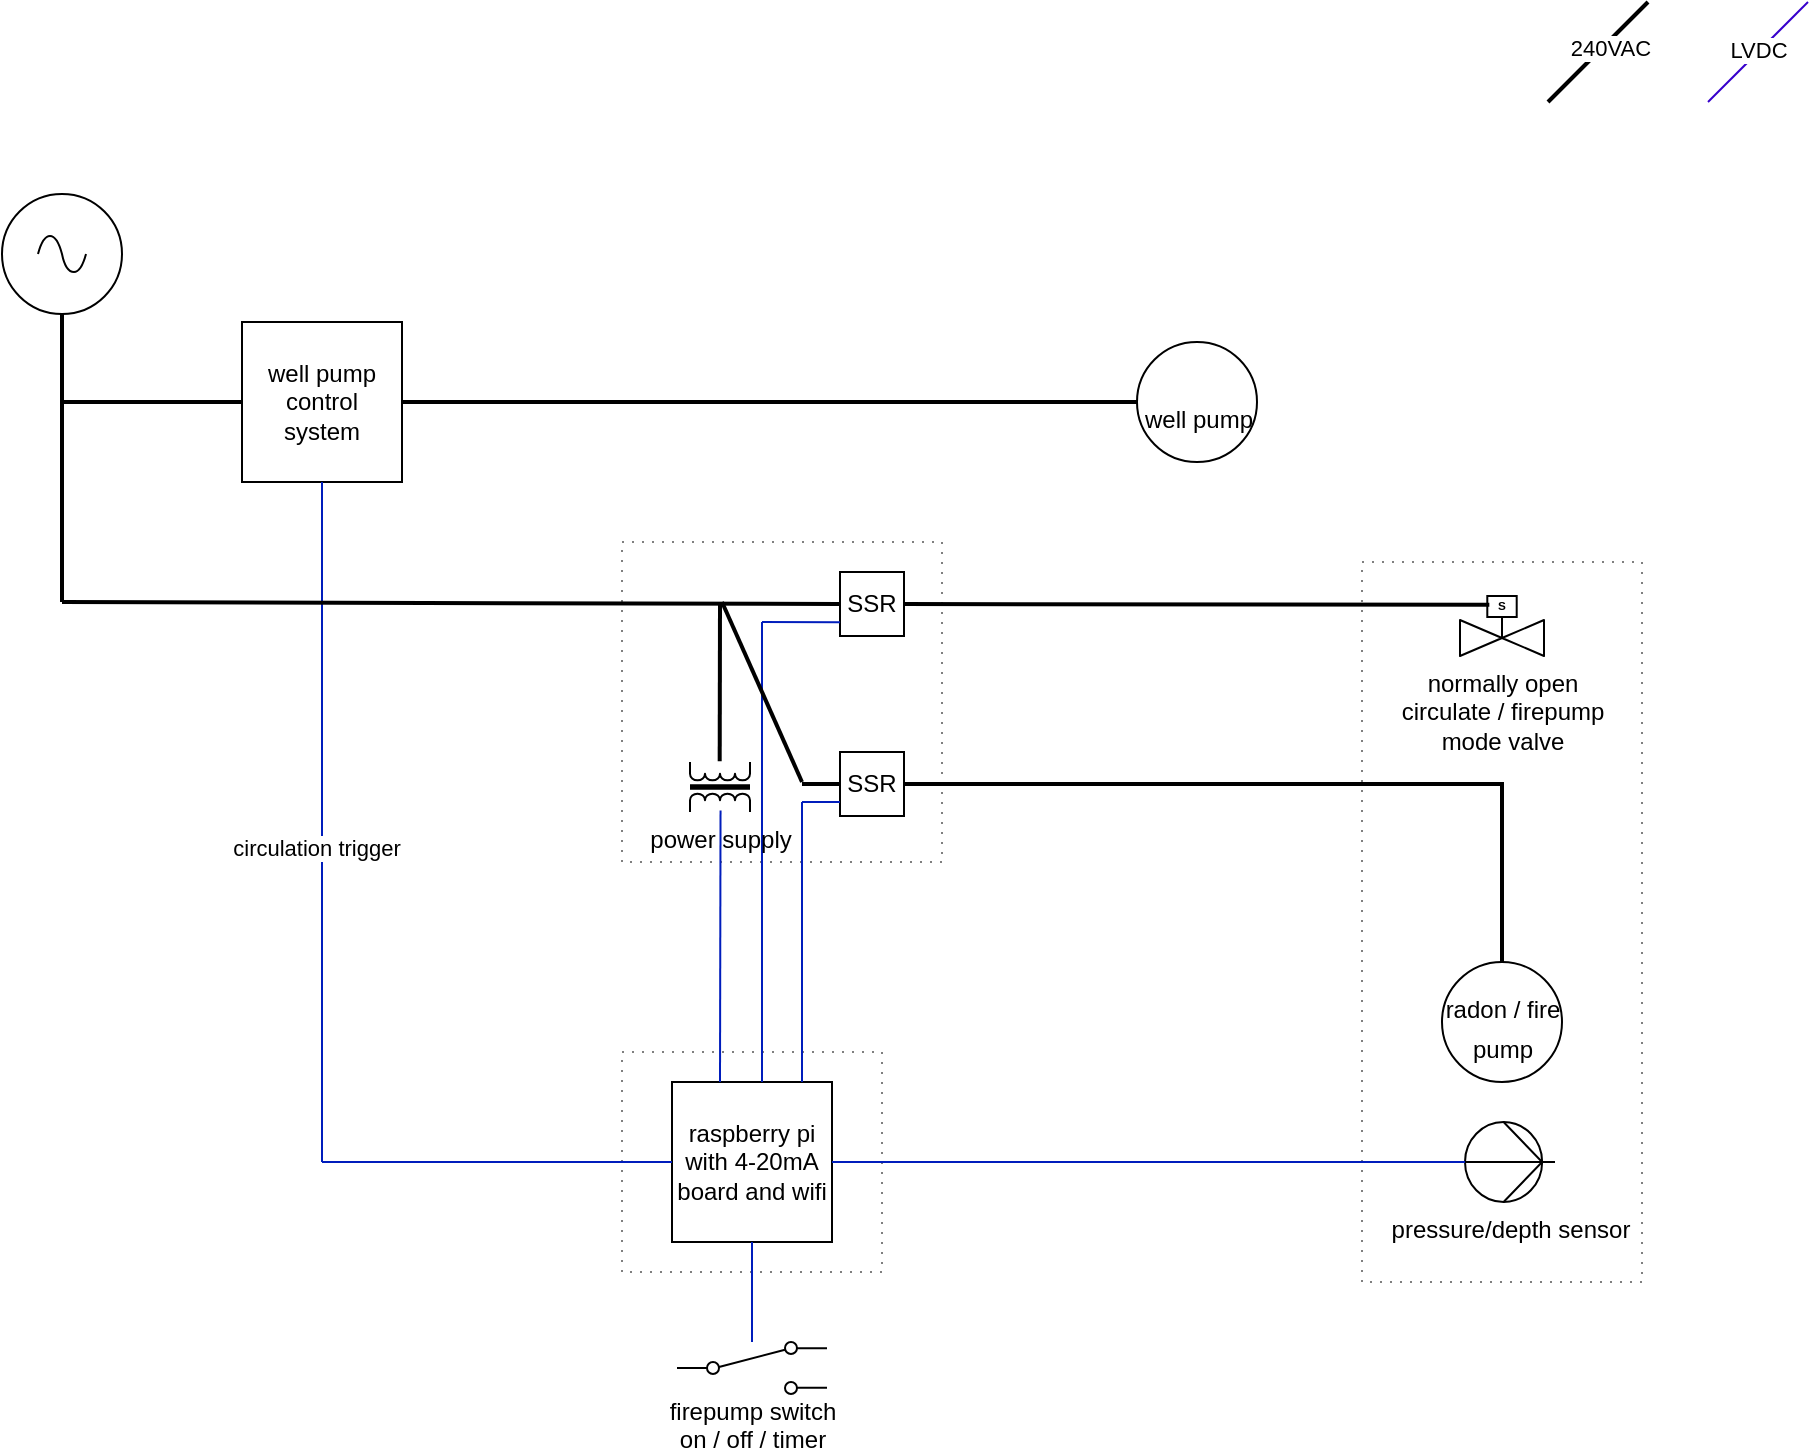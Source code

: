 <mxfile version="26.2.15">
  <diagram name="Page-1" id="7e0a89b8-554c-2b80-1dc8-d5c74ca68de4">
    <mxGraphModel dx="1738" dy="1098" grid="1" gridSize="10" guides="1" tooltips="1" connect="1" arrows="1" fold="1" page="1" pageScale="1" pageWidth="1100" pageHeight="850" background="none" math="0" shadow="0">
      <root>
        <mxCell id="0" />
        <mxCell id="1" parent="0" />
        <mxCell id="SyoJ1YEEXBXGnazBfG_6-50" value="" style="rounded=0;whiteSpace=wrap;html=1;dashed=1;dashPattern=1 4;strokeWidth=1;opacity=50;" parent="1" vertex="1">
          <mxGeometry x="820" y="360" width="140" height="360" as="geometry" />
        </mxCell>
        <mxCell id="SyoJ1YEEXBXGnazBfG_6-48" value="" style="rounded=0;whiteSpace=wrap;html=1;dashed=1;dashPattern=1 4;strokeWidth=1;opacity=50;" parent="1" vertex="1">
          <mxGeometry x="450" y="605" width="130" height="110" as="geometry" />
        </mxCell>
        <mxCell id="SyoJ1YEEXBXGnazBfG_6-46" value="" style="rounded=0;whiteSpace=wrap;html=1;dashed=1;dashPattern=1 4;strokeWidth=1;opacity=50;" parent="1" vertex="1">
          <mxGeometry x="450" y="350" width="160" height="160" as="geometry" />
        </mxCell>
        <mxCell id="aT6PwvXD0hIdykntmq23-1" value="" style="pointerEvents=1;verticalLabelPosition=bottom;shadow=0;dashed=0;align=center;html=1;verticalAlign=top;shape=mxgraph.electrical.signal_sources.source;aspect=fixed;points=[[0.5,0,0],[1,0.5,0],[0.5,1,0],[0,0.5,0]];elSignalType=ac;" parent="1" vertex="1">
          <mxGeometry x="140" y="176" width="60" height="60" as="geometry" />
        </mxCell>
        <mxCell id="aT6PwvXD0hIdykntmq23-2" value="&lt;div style=&quot;line-height: 50%;&quot;&gt;&lt;font style=&quot;line-height: 50%; font-size: 12px;&quot;&gt;radon / fire&lt;/font&gt;&lt;div&gt;&lt;span style=&quot;background-color: transparent; color: light-dark(rgb(0, 0, 0), rgb(255, 255, 255)); line-height: 50%;&quot;&gt;&lt;font style=&quot;font-size: 12px;&quot;&gt;pump&lt;/font&gt;&lt;/span&gt;&lt;/div&gt;&lt;/div&gt;" style="verticalLabelPosition=middle;shadow=0;dashed=0;align=center;html=1;verticalAlign=middle;strokeWidth=1;shape=ellipse;aspect=fixed;fontSize=35;" parent="1" vertex="1">
          <mxGeometry x="860" y="560" width="60" height="60" as="geometry" />
        </mxCell>
        <mxCell id="aT6PwvXD0hIdykntmq23-4" value="&lt;font&gt;pressure/depth sensor&lt;/font&gt;" style="pointerEvents=1;verticalLabelPosition=bottom;shadow=0;dashed=0;align=center;html=1;verticalAlign=top;shape=mxgraph.electrical.miscellaneous.transducer" parent="1" vertex="1">
          <mxGeometry x="871.5" y="640" width="45" height="40" as="geometry" />
        </mxCell>
        <mxCell id="aT6PwvXD0hIdykntmq23-11" value="&lt;font style=&quot;font-size: 12px;&quot;&gt;well pump&lt;/font&gt;" style="verticalLabelPosition=middle;shadow=0;dashed=0;align=center;html=1;verticalAlign=middle;strokeWidth=1;shape=ellipse;aspect=fixed;fontSize=35;" parent="1" vertex="1">
          <mxGeometry x="707.5" y="250" width="60" height="60" as="geometry" />
        </mxCell>
        <mxCell id="aT6PwvXD0hIdykntmq23-22" value="raspberry pi with 4-20mA board and wifi" style="whiteSpace=wrap;html=1;aspect=fixed;" parent="1" vertex="1">
          <mxGeometry x="475" y="620" width="80" height="80" as="geometry" />
        </mxCell>
        <mxCell id="aT6PwvXD0hIdykntmq23-27" value="well pump control&lt;div&gt;system&lt;/div&gt;" style="whiteSpace=wrap;html=1;aspect=fixed;" parent="1" vertex="1">
          <mxGeometry x="260" y="240" width="80" height="80" as="geometry" />
        </mxCell>
        <mxCell id="SyoJ1YEEXBXGnazBfG_6-1" value="" style="endArrow=none;html=1;rounded=0;entryX=0;entryY=0.5;entryDx=0;entryDy=0;entryPerimeter=0;exitX=1;exitY=0.5;exitDx=0;exitDy=0;fillColor=#0050ef;strokeColor=#001DBC;" parent="1" source="aT6PwvXD0hIdykntmq23-22" target="aT6PwvXD0hIdykntmq23-4" edge="1">
          <mxGeometry width="50" height="50" relative="1" as="geometry">
            <mxPoint x="530" y="590" as="sourcePoint" />
            <mxPoint x="580" y="540" as="targetPoint" />
          </mxGeometry>
        </mxCell>
        <mxCell id="SyoJ1YEEXBXGnazBfG_6-4" value="" style="endArrow=none;html=1;rounded=0;entryX=0;entryY=0.5;entryDx=0;entryDy=0;strokeWidth=2;" parent="1" target="aT6PwvXD0hIdykntmq23-27" edge="1">
          <mxGeometry width="50" height="50" relative="1" as="geometry">
            <mxPoint x="170" y="280" as="sourcePoint" />
            <mxPoint x="580" y="540" as="targetPoint" />
          </mxGeometry>
        </mxCell>
        <mxCell id="SyoJ1YEEXBXGnazBfG_6-6" value="" style="endArrow=none;html=1;rounded=0;entryX=0;entryY=0.5;entryDx=0;entryDy=0;exitX=1;exitY=0.5;exitDx=0;exitDy=0;strokeWidth=2;" parent="1" source="aT6PwvXD0hIdykntmq23-27" target="aT6PwvXD0hIdykntmq23-11" edge="1">
          <mxGeometry width="50" height="50" relative="1" as="geometry">
            <mxPoint x="410" y="360" as="sourcePoint" />
            <mxPoint x="463" y="269.45" as="targetPoint" />
          </mxGeometry>
        </mxCell>
        <mxCell id="SyoJ1YEEXBXGnazBfG_6-7" value="" style="endArrow=none;html=1;rounded=0;entryX=0.5;entryY=1;entryDx=0;entryDy=0;entryPerimeter=0;strokeWidth=2;" parent="1" target="aT6PwvXD0hIdykntmq23-1" edge="1">
          <mxGeometry width="50" height="50" relative="1" as="geometry">
            <mxPoint x="170" y="280" as="sourcePoint" />
            <mxPoint x="580" y="540" as="targetPoint" />
          </mxGeometry>
        </mxCell>
        <mxCell id="SyoJ1YEEXBXGnazBfG_6-8" value="" style="endArrow=none;html=1;rounded=0;strokeWidth=2;" parent="1" edge="1">
          <mxGeometry width="50" height="50" relative="1" as="geometry">
            <mxPoint x="170" y="380" as="sourcePoint" />
            <mxPoint x="170" y="280" as="targetPoint" />
          </mxGeometry>
        </mxCell>
        <mxCell id="SyoJ1YEEXBXGnazBfG_6-9" value="" style="endArrow=none;html=1;rounded=0;fillColor=#0050ef;strokeColor=#001DBC;exitX=0.5;exitY=1;exitDx=0;exitDy=0;" parent="1" source="aT6PwvXD0hIdykntmq23-22" edge="1">
          <mxGeometry width="50" height="50" relative="1" as="geometry">
            <mxPoint x="620" y="640" as="sourcePoint" />
            <mxPoint x="515" y="750" as="targetPoint" />
          </mxGeometry>
        </mxCell>
        <mxCell id="SyoJ1YEEXBXGnazBfG_6-10" value="" style="endArrow=none;html=1;rounded=0;entryX=0.5;entryY=1;entryDx=0;entryDy=0;fillColor=#0050ef;strokeColor=#001DBC;" parent="1" target="aT6PwvXD0hIdykntmq23-27" edge="1">
          <mxGeometry width="50" height="50" relative="1" as="geometry">
            <mxPoint x="300" y="660" as="sourcePoint" />
            <mxPoint x="480" y="340" as="targetPoint" />
          </mxGeometry>
        </mxCell>
        <mxCell id="SyoJ1YEEXBXGnazBfG_6-59" value="circulation trigger" style="edgeLabel;html=1;align=center;verticalAlign=middle;resizable=0;points=[];" parent="SyoJ1YEEXBXGnazBfG_6-10" vertex="1" connectable="0">
          <mxGeometry x="-0.075" y="3" relative="1" as="geometry">
            <mxPoint as="offset" />
          </mxGeometry>
        </mxCell>
        <mxCell id="SyoJ1YEEXBXGnazBfG_6-12" value="" style="endArrow=none;html=1;rounded=0;exitX=0.509;exitY=0.97;exitDx=0;exitDy=0;exitPerimeter=0;fillColor=#0050ef;strokeColor=#001DBC;entryX=0.25;entryY=0;entryDx=0;entryDy=0;" parent="1" source="aT6PwvXD0hIdykntmq23-20" edge="1">
          <mxGeometry width="50" height="50" relative="1" as="geometry">
            <mxPoint x="434" y="390" as="sourcePoint" />
            <mxPoint x="499" y="620" as="targetPoint" />
          </mxGeometry>
        </mxCell>
        <mxCell id="SyoJ1YEEXBXGnazBfG_6-13" value="" style="endArrow=none;html=1;rounded=0;entryX=0;entryY=0.25;entryDx=0;entryDy=0;fillColor=#0050ef;strokeColor=#001DBC;" parent="1" edge="1">
          <mxGeometry width="50" height="50" relative="1" as="geometry">
            <mxPoint x="300" y="660" as="sourcePoint" />
            <mxPoint x="475" y="660" as="targetPoint" />
          </mxGeometry>
        </mxCell>
        <mxCell id="SyoJ1YEEXBXGnazBfG_6-14" value="SSR" style="whiteSpace=wrap;html=1;aspect=fixed;" parent="1" vertex="1">
          <mxGeometry x="559" y="365" width="32" height="32" as="geometry" />
        </mxCell>
        <mxCell id="SyoJ1YEEXBXGnazBfG_6-21" value="" style="endArrow=none;html=1;rounded=0;entryX=0;entryY=0.5;entryDx=0;entryDy=0;strokeWidth=2;" parent="1" target="SyoJ1YEEXBXGnazBfG_6-14" edge="1">
          <mxGeometry width="50" height="50" relative="1" as="geometry">
            <mxPoint x="170" y="380" as="sourcePoint" />
            <mxPoint x="610" y="410" as="targetPoint" />
          </mxGeometry>
        </mxCell>
        <mxCell id="SyoJ1YEEXBXGnazBfG_6-22" value="" style="endArrow=none;html=1;rounded=0;strokeWidth=2;entryX=1;entryY=0.5;entryDx=0;entryDy=0;" parent="1" target="SyoJ1YEEXBXGnazBfG_6-24" edge="1">
          <mxGeometry width="50" height="50" relative="1" as="geometry">
            <mxPoint x="890" y="471" as="sourcePoint" />
            <mxPoint x="650" y="480" as="targetPoint" />
          </mxGeometry>
        </mxCell>
        <mxCell id="SyoJ1YEEXBXGnazBfG_6-23" value="normally open&lt;div&gt;&lt;span style=&quot;background-color: transparent; color: light-dark(rgb(0, 0, 0), rgb(255, 255, 255));&quot;&gt;circulate / firepump&lt;/span&gt;&lt;div&gt;mode valve&lt;/div&gt;&lt;/div&gt;" style="verticalLabelPosition=bottom;align=center;html=1;verticalAlign=top;pointerEvents=1;dashed=0;shape=mxgraph.pid2valves.valve;valveType=gate;actuator=solenoid" parent="1" vertex="1">
          <mxGeometry x="869" y="377" width="42" height="30" as="geometry" />
        </mxCell>
        <mxCell id="SyoJ1YEEXBXGnazBfG_6-24" value="SSR" style="whiteSpace=wrap;html=1;aspect=fixed;" parent="1" vertex="1">
          <mxGeometry x="559" y="455" width="32" height="32" as="geometry" />
        </mxCell>
        <mxCell id="SyoJ1YEEXBXGnazBfG_6-25" value="" style="endArrow=none;html=1;rounded=0;exitX=1;exitY=0.5;exitDx=0;exitDy=0;entryX=0.349;entryY=0.146;entryDx=0;entryDy=0;entryPerimeter=0;strokeWidth=2;" parent="1" source="SyoJ1YEEXBXGnazBfG_6-14" target="SyoJ1YEEXBXGnazBfG_6-23" edge="1">
          <mxGeometry width="50" height="50" relative="1" as="geometry">
            <mxPoint x="652" y="437" as="sourcePoint" />
            <mxPoint x="540" y="319" as="targetPoint" />
          </mxGeometry>
        </mxCell>
        <mxCell id="SyoJ1YEEXBXGnazBfG_6-33" value="" style="endArrow=none;html=1;rounded=0;strokeWidth=2;" parent="1" edge="1">
          <mxGeometry width="50" height="50" relative="1" as="geometry">
            <mxPoint x="540" y="471" as="sourcePoint" />
            <mxPoint x="559" y="471" as="targetPoint" />
          </mxGeometry>
        </mxCell>
        <mxCell id="SyoJ1YEEXBXGnazBfG_6-34" value="" style="endArrow=none;html=1;rounded=0;strokeWidth=2;entryX=0.495;entryY=-0.016;entryDx=0;entryDy=0;entryPerimeter=0;" parent="1" target="aT6PwvXD0hIdykntmq23-20" edge="1">
          <mxGeometry width="50" height="50" relative="1" as="geometry">
            <mxPoint x="499" y="380" as="sourcePoint" />
            <mxPoint x="430" y="450" as="targetPoint" />
          </mxGeometry>
        </mxCell>
        <mxCell id="SyoJ1YEEXBXGnazBfG_6-35" value="" style="endArrow=none;html=1;rounded=0;exitX=0.5;exitY=0;exitDx=0;exitDy=0;fillColor=#0050ef;strokeColor=#001DBC;" parent="1" edge="1">
          <mxGeometry width="50" height="50" relative="1" as="geometry">
            <mxPoint x="520" y="620" as="sourcePoint" />
            <mxPoint x="520" y="390" as="targetPoint" />
          </mxGeometry>
        </mxCell>
        <mxCell id="SyoJ1YEEXBXGnazBfG_6-37" value="" style="endArrow=none;html=1;rounded=0;fillColor=#0050ef;strokeColor=#001DBC;" parent="1" edge="1">
          <mxGeometry width="50" height="50" relative="1" as="geometry">
            <mxPoint x="540" y="620" as="sourcePoint" />
            <mxPoint x="540" y="480" as="targetPoint" />
          </mxGeometry>
        </mxCell>
        <mxCell id="SyoJ1YEEXBXGnazBfG_6-38" value="" style="endArrow=none;html=1;rounded=0;fillColor=#0050ef;strokeColor=#001DBC;exitX=0;exitY=0.75;exitDx=0;exitDy=0;" parent="1" edge="1">
          <mxGeometry width="50" height="50" relative="1" as="geometry">
            <mxPoint x="559" y="480" as="sourcePoint" />
            <mxPoint x="540" y="480" as="targetPoint" />
          </mxGeometry>
        </mxCell>
        <mxCell id="SyoJ1YEEXBXGnazBfG_6-39" value="" style="endArrow=none;html=1;rounded=0;fillColor=#0050ef;strokeColor=#001DBC;exitX=0.001;exitY=0.787;exitDx=0;exitDy=0;exitPerimeter=0;" parent="1" source="SyoJ1YEEXBXGnazBfG_6-14" edge="1">
          <mxGeometry width="50" height="50" relative="1" as="geometry">
            <mxPoint x="620" y="390" as="sourcePoint" />
            <mxPoint x="520" y="390" as="targetPoint" />
          </mxGeometry>
        </mxCell>
        <mxCell id="SyoJ1YEEXBXGnazBfG_6-44" value="&lt;div&gt;&lt;br&gt;&lt;/div&gt;&lt;div&gt;&lt;div&gt;&lt;span style=&quot;background-color: transparent; color: light-dark(rgb(0, 0, 0), rgb(255, 255, 255));&quot;&gt;&lt;br&gt;&lt;/span&gt;&lt;/div&gt;&lt;div&gt;&lt;span style=&quot;background-color: transparent; color: light-dark(rgb(0, 0, 0), rgb(255, 255, 255));&quot;&gt;&lt;br&gt;&lt;/span&gt;&lt;/div&gt;&lt;div&gt;&lt;span style=&quot;background-color: transparent; color: light-dark(rgb(0, 0, 0), rgb(255, 255, 255));&quot;&gt;&lt;br&gt;&lt;/span&gt;&lt;/div&gt;&lt;div&gt;&lt;span style=&quot;background-color: transparent; color: light-dark(rgb(0, 0, 0), rgb(255, 255, 255));&quot;&gt;firepump switch&lt;/span&gt;&lt;/div&gt;&lt;/div&gt;&lt;div&gt;&lt;span style=&quot;background-color: transparent; color: light-dark(rgb(0, 0, 0), rgb(255, 255, 255));&quot;&gt;on / off / timer&lt;/span&gt;&lt;/div&gt;" style="html=1;shape=mxgraph.electrical.electro-mechanical.twoWaySwitch;aspect=fixed;elSwitchState=2;" parent="1" vertex="1">
          <mxGeometry x="477.5" y="750" width="75" height="26" as="geometry" />
        </mxCell>
        <mxCell id="SyoJ1YEEXBXGnazBfG_6-52" value="" style="endArrow=none;html=1;rounded=0;strokeWidth=2;" parent="1" edge="1">
          <mxGeometry width="50" height="50" relative="1" as="geometry">
            <mxPoint x="913" y="130" as="sourcePoint" />
            <mxPoint x="963" y="80" as="targetPoint" />
          </mxGeometry>
        </mxCell>
        <mxCell id="SyoJ1YEEXBXGnazBfG_6-53" value="240VAC" style="edgeLabel;html=1;align=center;verticalAlign=middle;resizable=0;points=[];" parent="SyoJ1YEEXBXGnazBfG_6-52" vertex="1" connectable="0">
          <mxGeometry x="0.158" y="-2" relative="1" as="geometry">
            <mxPoint as="offset" />
          </mxGeometry>
        </mxCell>
        <mxCell id="SyoJ1YEEXBXGnazBfG_6-54" value="" style="endArrow=none;html=1;rounded=0;fillColor=#6a00ff;strokeColor=#3700CC;" parent="1" edge="1">
          <mxGeometry width="50" height="50" relative="1" as="geometry">
            <mxPoint x="993" y="130" as="sourcePoint" />
            <mxPoint x="1043" y="80" as="targetPoint" />
          </mxGeometry>
        </mxCell>
        <mxCell id="SyoJ1YEEXBXGnazBfG_6-55" value="LVDC" style="edgeLabel;html=1;align=center;verticalAlign=middle;resizable=0;points=[];" parent="SyoJ1YEEXBXGnazBfG_6-54" vertex="1" connectable="0">
          <mxGeometry x="0.034" y="1" relative="1" as="geometry">
            <mxPoint as="offset" />
          </mxGeometry>
        </mxCell>
        <mxCell id="SyoJ1YEEXBXGnazBfG_6-58" value="" style="endArrow=none;html=1;rounded=0;strokeWidth=2;" parent="1" edge="1">
          <mxGeometry width="50" height="50" relative="1" as="geometry">
            <mxPoint x="500" y="380" as="sourcePoint" />
            <mxPoint x="540" y="470" as="targetPoint" />
          </mxGeometry>
        </mxCell>
        <mxCell id="SyoJ1YEEXBXGnazBfG_6-60" value="" style="endArrow=none;html=1;rounded=0;strokeWidth=2;exitX=0.5;exitY=0;exitDx=0;exitDy=0;" parent="1" source="aT6PwvXD0hIdykntmq23-2" edge="1">
          <mxGeometry width="50" height="50" relative="1" as="geometry">
            <mxPoint x="790" y="480" as="sourcePoint" />
            <mxPoint x="890" y="470" as="targetPoint" />
          </mxGeometry>
        </mxCell>
        <mxCell id="aT6PwvXD0hIdykntmq23-20" value="power&amp;nbsp;&lt;span style=&quot;background-color: transparent; color: light-dark(rgb(0, 0, 0), rgb(255, 255, 255));&quot;&gt;supply&lt;/span&gt;" style="pointerEvents=1;verticalLabelPosition=bottom;shadow=0;dashed=0;align=center;html=1;verticalAlign=top;shape=mxgraph.electrical.inductors.transformer_1;" parent="1" vertex="1">
          <mxGeometry x="484" y="460" width="30" height="25" as="geometry" />
        </mxCell>
      </root>
    </mxGraphModel>
  </diagram>
</mxfile>
